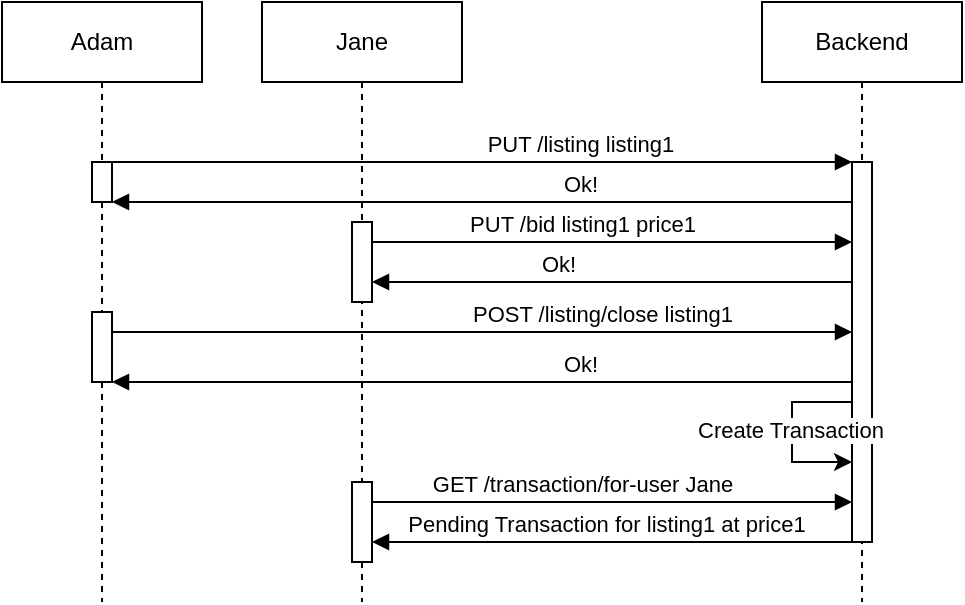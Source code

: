 <mxfile version="26.2.2">
  <diagram name="Page-1" id="2YBvvXClWsGukQMizWep">
    <mxGraphModel dx="816" dy="481" grid="1" gridSize="10" guides="1" tooltips="1" connect="1" arrows="1" fold="1" page="1" pageScale="1" pageWidth="850" pageHeight="1100" math="0" shadow="0">
      <root>
        <mxCell id="0" />
        <mxCell id="1" parent="0" />
        <mxCell id="aM9ryv3xv72pqoxQDRHE-1" value="Adam" style="shape=umlLifeline;perimeter=lifelinePerimeter;whiteSpace=wrap;html=1;container=0;dropTarget=0;collapsible=0;recursiveResize=0;outlineConnect=0;portConstraint=eastwest;newEdgeStyle={&quot;edgeStyle&quot;:&quot;elbowEdgeStyle&quot;,&quot;elbow&quot;:&quot;vertical&quot;,&quot;curved&quot;:0,&quot;rounded&quot;:0};" parent="1" vertex="1">
          <mxGeometry x="40" y="40" width="100" height="300" as="geometry" />
        </mxCell>
        <mxCell id="aM9ryv3xv72pqoxQDRHE-2" value="" style="html=1;points=[];perimeter=orthogonalPerimeter;outlineConnect=0;targetShapes=umlLifeline;portConstraint=eastwest;newEdgeStyle={&quot;edgeStyle&quot;:&quot;elbowEdgeStyle&quot;,&quot;elbow&quot;:&quot;vertical&quot;,&quot;curved&quot;:0,&quot;rounded&quot;:0};" parent="aM9ryv3xv72pqoxQDRHE-1" vertex="1">
          <mxGeometry x="45" y="80" width="10" height="20" as="geometry" />
        </mxCell>
        <mxCell id="xn_E7xN_5XbCpVWsi-C0-5" value="" style="html=1;points=[];perimeter=orthogonalPerimeter;outlineConnect=0;targetShapes=umlLifeline;portConstraint=eastwest;newEdgeStyle={&quot;edgeStyle&quot;:&quot;elbowEdgeStyle&quot;,&quot;elbow&quot;:&quot;vertical&quot;,&quot;curved&quot;:0,&quot;rounded&quot;:0};" vertex="1" parent="aM9ryv3xv72pqoxQDRHE-1">
          <mxGeometry x="45" y="155" width="10" height="35" as="geometry" />
        </mxCell>
        <mxCell id="aM9ryv3xv72pqoxQDRHE-5" value="Backend" style="shape=umlLifeline;perimeter=lifelinePerimeter;whiteSpace=wrap;html=1;container=0;dropTarget=0;collapsible=0;recursiveResize=0;outlineConnect=0;portConstraint=eastwest;newEdgeStyle={&quot;edgeStyle&quot;:&quot;elbowEdgeStyle&quot;,&quot;elbow&quot;:&quot;vertical&quot;,&quot;curved&quot;:0,&quot;rounded&quot;:0};" parent="1" vertex="1">
          <mxGeometry x="420" y="40" width="100" height="300" as="geometry" />
        </mxCell>
        <mxCell id="aM9ryv3xv72pqoxQDRHE-6" value="" style="html=1;points=[];perimeter=orthogonalPerimeter;outlineConnect=0;targetShapes=umlLifeline;portConstraint=eastwest;newEdgeStyle={&quot;edgeStyle&quot;:&quot;elbowEdgeStyle&quot;,&quot;elbow&quot;:&quot;vertical&quot;,&quot;curved&quot;:0,&quot;rounded&quot;:0};" parent="aM9ryv3xv72pqoxQDRHE-5" vertex="1">
          <mxGeometry x="45" y="80" width="10" height="190" as="geometry" />
        </mxCell>
        <mxCell id="xn_E7xN_5XbCpVWsi-C0-16" value="" style="endArrow=classic;html=1;rounded=0;" edge="1" parent="aM9ryv3xv72pqoxQDRHE-5" source="aM9ryv3xv72pqoxQDRHE-6" target="aM9ryv3xv72pqoxQDRHE-6">
          <mxGeometry width="50" height="50" relative="1" as="geometry">
            <mxPoint x="-35" y="240" as="sourcePoint" />
            <mxPoint x="-45" y="200" as="targetPoint" />
            <Array as="points">
              <mxPoint x="15" y="200" />
              <mxPoint x="15" y="230" />
            </Array>
          </mxGeometry>
        </mxCell>
        <mxCell id="xn_E7xN_5XbCpVWsi-C0-17" value="Create Transaction" style="edgeLabel;html=1;align=center;verticalAlign=middle;resizable=0;points=[];" vertex="1" connectable="0" parent="xn_E7xN_5XbCpVWsi-C0-16">
          <mxGeometry x="-0.026" y="-1" relative="1" as="geometry">
            <mxPoint as="offset" />
          </mxGeometry>
        </mxCell>
        <mxCell id="aM9ryv3xv72pqoxQDRHE-7" value="PUT /listing listing1" style="html=1;verticalAlign=bottom;endArrow=block;edgeStyle=elbowEdgeStyle;elbow=vertical;curved=0;rounded=0;" parent="1" source="aM9ryv3xv72pqoxQDRHE-2" target="aM9ryv3xv72pqoxQDRHE-6" edge="1">
          <mxGeometry x="0.262" relative="1" as="geometry">
            <mxPoint x="195" y="130" as="sourcePoint" />
            <Array as="points">
              <mxPoint x="180" y="120" />
            </Array>
            <mxPoint as="offset" />
          </mxGeometry>
        </mxCell>
        <mxCell id="aM9ryv3xv72pqoxQDRHE-9" value="Ok!" style="html=1;verticalAlign=bottom;endArrow=block;edgeStyle=elbowEdgeStyle;elbow=vertical;curved=0;rounded=0;" parent="1" source="aM9ryv3xv72pqoxQDRHE-6" target="aM9ryv3xv72pqoxQDRHE-2" edge="1">
          <mxGeometry x="-0.262" relative="1" as="geometry">
            <mxPoint x="305" y="140" as="sourcePoint" />
            <Array as="points">
              <mxPoint x="190" y="140" />
            </Array>
            <mxPoint x="100" y="140" as="targetPoint" />
            <mxPoint as="offset" />
          </mxGeometry>
        </mxCell>
        <mxCell id="xn_E7xN_5XbCpVWsi-C0-1" value="Jane" style="shape=umlLifeline;perimeter=lifelinePerimeter;whiteSpace=wrap;html=1;container=0;dropTarget=0;collapsible=0;recursiveResize=0;outlineConnect=0;portConstraint=eastwest;newEdgeStyle={&quot;edgeStyle&quot;:&quot;elbowEdgeStyle&quot;,&quot;elbow&quot;:&quot;vertical&quot;,&quot;curved&quot;:0,&quot;rounded&quot;:0};" vertex="1" parent="1">
          <mxGeometry x="170" y="40" width="100" height="300" as="geometry" />
        </mxCell>
        <mxCell id="xn_E7xN_5XbCpVWsi-C0-2" value="" style="html=1;points=[];perimeter=orthogonalPerimeter;outlineConnect=0;targetShapes=umlLifeline;portConstraint=eastwest;newEdgeStyle={&quot;edgeStyle&quot;:&quot;elbowEdgeStyle&quot;,&quot;elbow&quot;:&quot;vertical&quot;,&quot;curved&quot;:0,&quot;rounded&quot;:0};" vertex="1" parent="xn_E7xN_5XbCpVWsi-C0-1">
          <mxGeometry x="45" y="110" width="10" height="40" as="geometry" />
        </mxCell>
        <mxCell id="xn_E7xN_5XbCpVWsi-C0-11" value="" style="html=1;points=[];perimeter=orthogonalPerimeter;outlineConnect=0;targetShapes=umlLifeline;portConstraint=eastwest;newEdgeStyle={&quot;edgeStyle&quot;:&quot;elbowEdgeStyle&quot;,&quot;elbow&quot;:&quot;vertical&quot;,&quot;curved&quot;:0,&quot;rounded&quot;:0};" vertex="1" parent="xn_E7xN_5XbCpVWsi-C0-1">
          <mxGeometry x="45" y="240" width="10" height="40" as="geometry" />
        </mxCell>
        <mxCell id="xn_E7xN_5XbCpVWsi-C0-3" value="PUT /bid listing1 price1" style="html=1;verticalAlign=bottom;endArrow=block;edgeStyle=elbowEdgeStyle;elbow=vertical;curved=0;rounded=0;" edge="1" parent="1" source="xn_E7xN_5XbCpVWsi-C0-2" target="aM9ryv3xv72pqoxQDRHE-6">
          <mxGeometry x="-0.128" relative="1" as="geometry">
            <mxPoint x="250" y="160" as="sourcePoint" />
            <Array as="points">
              <mxPoint x="270" y="160" />
              <mxPoint x="180" y="120" />
            </Array>
            <mxPoint x="420" y="120" as="targetPoint" />
            <mxPoint as="offset" />
          </mxGeometry>
        </mxCell>
        <mxCell id="xn_E7xN_5XbCpVWsi-C0-4" value="Ok!" style="html=1;verticalAlign=bottom;endArrow=block;edgeStyle=elbowEdgeStyle;elbow=vertical;curved=0;rounded=0;" edge="1" parent="1" source="aM9ryv3xv72pqoxQDRHE-6" target="xn_E7xN_5XbCpVWsi-C0-2">
          <mxGeometry x="0.231" relative="1" as="geometry">
            <mxPoint x="420" y="180" as="sourcePoint" />
            <Array as="points">
              <mxPoint x="260" y="180" />
            </Array>
            <mxPoint x="250" y="180" as="targetPoint" />
            <mxPoint as="offset" />
          </mxGeometry>
        </mxCell>
        <mxCell id="xn_E7xN_5XbCpVWsi-C0-7" value="POST /listing/close listing1" style="html=1;verticalAlign=bottom;endArrow=block;edgeStyle=elbowEdgeStyle;elbow=vertical;curved=0;rounded=0;" edge="1" parent="1" source="xn_E7xN_5XbCpVWsi-C0-5" target="aM9ryv3xv72pqoxQDRHE-6">
          <mxGeometry x="0.323" relative="1" as="geometry">
            <mxPoint x="95" y="200.0" as="sourcePoint" />
            <Array as="points">
              <mxPoint x="370" y="205" />
              <mxPoint x="180" y="200.0" />
            </Array>
            <mxPoint x="420" y="200.0" as="targetPoint" />
            <mxPoint as="offset" />
          </mxGeometry>
        </mxCell>
        <mxCell id="xn_E7xN_5XbCpVWsi-C0-10" value="Ok!" style="html=1;verticalAlign=bottom;endArrow=block;edgeStyle=elbowEdgeStyle;elbow=vertical;curved=0;rounded=0;" edge="1" parent="1" source="aM9ryv3xv72pqoxQDRHE-6" target="xn_E7xN_5XbCpVWsi-C0-5">
          <mxGeometry x="-0.262" relative="1" as="geometry">
            <mxPoint x="420" y="230" as="sourcePoint" />
            <Array as="points">
              <mxPoint x="190" y="230" />
            </Array>
            <mxPoint x="95" y="230" as="targetPoint" />
            <mxPoint as="offset" />
          </mxGeometry>
        </mxCell>
        <mxCell id="xn_E7xN_5XbCpVWsi-C0-12" value="GET /transaction/for-user Jane" style="html=1;verticalAlign=bottom;endArrow=block;edgeStyle=elbowEdgeStyle;elbow=vertical;curved=0;rounded=0;" edge="1" parent="1" source="xn_E7xN_5XbCpVWsi-C0-11" target="aM9ryv3xv72pqoxQDRHE-6">
          <mxGeometry x="-0.128" relative="1" as="geometry">
            <mxPoint x="225" y="290" as="sourcePoint" />
            <Array as="points">
              <mxPoint x="260" y="290" />
              <mxPoint x="270" y="270" />
              <mxPoint x="180" y="230" />
            </Array>
            <mxPoint x="420" y="290" as="targetPoint" />
            <mxPoint as="offset" />
          </mxGeometry>
        </mxCell>
        <mxCell id="xn_E7xN_5XbCpVWsi-C0-19" value="Pending Transaction for listing1 at price1" style="html=1;verticalAlign=bottom;endArrow=block;edgeStyle=elbowEdgeStyle;elbow=vertical;curved=0;rounded=0;" edge="1" parent="1" source="aM9ryv3xv72pqoxQDRHE-6" target="xn_E7xN_5XbCpVWsi-C0-11">
          <mxGeometry x="0.026" relative="1" as="geometry">
            <mxPoint x="420" y="310" as="sourcePoint" />
            <Array as="points">
              <mxPoint x="260" y="310" />
            </Array>
            <mxPoint x="225" y="310" as="targetPoint" />
            <mxPoint as="offset" />
          </mxGeometry>
        </mxCell>
      </root>
    </mxGraphModel>
  </diagram>
</mxfile>
